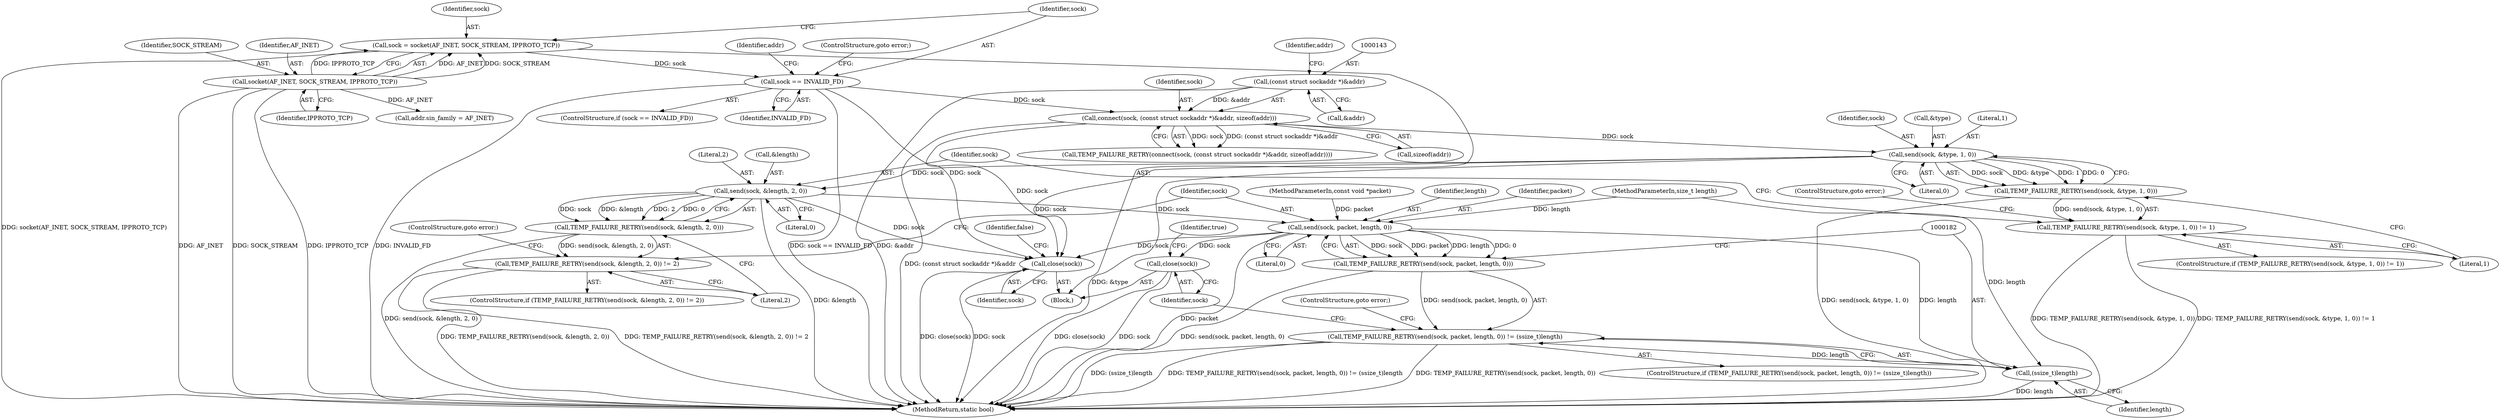 digraph "0_Android_472271b153c5dc53c28beac55480a8d8434b2d5c_69@API" {
"1000154" [label="(Call,send(sock, &type, 1, 0))"];
"1000140" [label="(Call,connect(sock, (const struct sockaddr *)&addr, sizeof(addr)))"];
"1000113" [label="(Call,sock == INVALID_FD)"];
"1000106" [label="(Call,sock = socket(AF_INET, SOCK_STREAM, IPPROTO_TCP))"];
"1000108" [label="(Call,socket(AF_INET, SOCK_STREAM, IPPROTO_TCP))"];
"1000142" [label="(Call,(const struct sockaddr *)&addr)"];
"1000153" [label="(Call,TEMP_FAILURE_RETRY(send(sock, &type, 1, 0)))"];
"1000152" [label="(Call,TEMP_FAILURE_RETRY(send(sock, &type, 1, 0)) != 1)"];
"1000165" [label="(Call,send(sock, &length, 2, 0))"];
"1000164" [label="(Call,TEMP_FAILURE_RETRY(send(sock, &length, 2, 0)))"];
"1000163" [label="(Call,TEMP_FAILURE_RETRY(send(sock, &length, 2, 0)) != 2)"];
"1000176" [label="(Call,send(sock, packet, length, 0))"];
"1000175" [label="(Call,TEMP_FAILURE_RETRY(send(sock, packet, length, 0)))"];
"1000174" [label="(Call,TEMP_FAILURE_RETRY(send(sock, packet, length, 0)) != (ssize_t)length)"];
"1000181" [label="(Call,(ssize_t)length)"];
"1000185" [label="(Call,close(sock))"];
"1000190" [label="(Call,close(sock))"];
"1000154" [label="(Call,send(sock, &type, 1, 0))"];
"1000142" [label="(Call,(const struct sockaddr *)&addr)"];
"1000190" [label="(Call,close(sock))"];
"1000185" [label="(Call,close(sock))"];
"1000112" [label="(ControlStructure,if (sock == INVALID_FD))"];
"1000110" [label="(Identifier,SOCK_STREAM)"];
"1000175" [label="(Call,TEMP_FAILURE_RETRY(send(sock, packet, length, 0)))"];
"1000193" [label="(Identifier,false)"];
"1000176" [label="(Call,send(sock, packet, length, 0))"];
"1000163" [label="(Call,TEMP_FAILURE_RETRY(send(sock, &length, 2, 0)) != 2)"];
"1000109" [label="(Identifier,AF_INET)"];
"1000155" [label="(Identifier,sock)"];
"1000169" [label="(Literal,2)"];
"1000179" [label="(Identifier,length)"];
"1000139" [label="(Call,TEMP_FAILURE_RETRY(connect(sock, (const struct sockaddr *)&addr, sizeof(addr))))"];
"1000113" [label="(Call,sock == INVALID_FD)"];
"1000120" [label="(Identifier,addr)"];
"1000174" [label="(Call,TEMP_FAILURE_RETRY(send(sock, packet, length, 0)) != (ssize_t)length)"];
"1000108" [label="(Call,socket(AF_INET, SOCK_STREAM, IPPROTO_TCP))"];
"1000166" [label="(Identifier,sock)"];
"1000170" [label="(Literal,0)"];
"1000152" [label="(Call,TEMP_FAILURE_RETRY(send(sock, &type, 1, 0)) != 1)"];
"1000159" [label="(Literal,0)"];
"1000171" [label="(Literal,2)"];
"1000140" [label="(Call,connect(sock, (const struct sockaddr *)&addr, sizeof(addr)))"];
"1000162" [label="(ControlStructure,if (TEMP_FAILURE_RETRY(send(sock, &length, 2, 0)) != 2))"];
"1000178" [label="(Identifier,packet)"];
"1000180" [label="(Literal,0)"];
"1000181" [label="(Call,(ssize_t)length)"];
"1000161" [label="(ControlStructure,goto error;)"];
"1000151" [label="(ControlStructure,if (TEMP_FAILURE_RETRY(send(sock, &type, 1, 0)) != 1))"];
"1000186" [label="(Identifier,sock)"];
"1000177" [label="(Identifier,sock)"];
"1000104" [label="(Block,)"];
"1000153" [label="(Call,TEMP_FAILURE_RETRY(send(sock, &type, 1, 0)))"];
"1000144" [label="(Call,&addr)"];
"1000107" [label="(Identifier,sock)"];
"1000116" [label="(ControlStructure,goto error;)"];
"1000160" [label="(Literal,1)"];
"1000164" [label="(Call,TEMP_FAILURE_RETRY(send(sock, &length, 2, 0)))"];
"1000173" [label="(ControlStructure,if (TEMP_FAILURE_RETRY(send(sock, packet, length, 0)) != (ssize_t)length))"];
"1000118" [label="(Call,addr.sin_family = AF_INET)"];
"1000165" [label="(Call,send(sock, &length, 2, 0))"];
"1000115" [label="(Identifier,INVALID_FD)"];
"1000146" [label="(Call,sizeof(addr))"];
"1000141" [label="(Identifier,sock)"];
"1000156" [label="(Call,&type)"];
"1000114" [label="(Identifier,sock)"];
"1000106" [label="(Call,sock = socket(AF_INET, SOCK_STREAM, IPPROTO_TCP))"];
"1000194" [label="(MethodReturn,static bool)"];
"1000158" [label="(Literal,1)"];
"1000184" [label="(ControlStructure,goto error;)"];
"1000191" [label="(Identifier,sock)"];
"1000103" [label="(MethodParameterIn,size_t length)"];
"1000147" [label="(Identifier,addr)"];
"1000167" [label="(Call,&length)"];
"1000183" [label="(Identifier,length)"];
"1000102" [label="(MethodParameterIn,const void *packet)"];
"1000111" [label="(Identifier,IPPROTO_TCP)"];
"1000188" [label="(Identifier,true)"];
"1000172" [label="(ControlStructure,goto error;)"];
"1000154" -> "1000153"  [label="AST: "];
"1000154" -> "1000159"  [label="CFG: "];
"1000155" -> "1000154"  [label="AST: "];
"1000156" -> "1000154"  [label="AST: "];
"1000158" -> "1000154"  [label="AST: "];
"1000159" -> "1000154"  [label="AST: "];
"1000153" -> "1000154"  [label="CFG: "];
"1000154" -> "1000194"  [label="DDG: &type"];
"1000154" -> "1000153"  [label="DDG: sock"];
"1000154" -> "1000153"  [label="DDG: &type"];
"1000154" -> "1000153"  [label="DDG: 1"];
"1000154" -> "1000153"  [label="DDG: 0"];
"1000140" -> "1000154"  [label="DDG: sock"];
"1000154" -> "1000165"  [label="DDG: sock"];
"1000154" -> "1000190"  [label="DDG: sock"];
"1000140" -> "1000139"  [label="AST: "];
"1000140" -> "1000146"  [label="CFG: "];
"1000141" -> "1000140"  [label="AST: "];
"1000142" -> "1000140"  [label="AST: "];
"1000146" -> "1000140"  [label="AST: "];
"1000139" -> "1000140"  [label="CFG: "];
"1000140" -> "1000194"  [label="DDG: (const struct sockaddr *)&addr"];
"1000140" -> "1000139"  [label="DDG: sock"];
"1000140" -> "1000139"  [label="DDG: (const struct sockaddr *)&addr"];
"1000113" -> "1000140"  [label="DDG: sock"];
"1000142" -> "1000140"  [label="DDG: &addr"];
"1000140" -> "1000190"  [label="DDG: sock"];
"1000113" -> "1000112"  [label="AST: "];
"1000113" -> "1000115"  [label="CFG: "];
"1000114" -> "1000113"  [label="AST: "];
"1000115" -> "1000113"  [label="AST: "];
"1000116" -> "1000113"  [label="CFG: "];
"1000120" -> "1000113"  [label="CFG: "];
"1000113" -> "1000194"  [label="DDG: INVALID_FD"];
"1000113" -> "1000194"  [label="DDG: sock == INVALID_FD"];
"1000106" -> "1000113"  [label="DDG: sock"];
"1000113" -> "1000190"  [label="DDG: sock"];
"1000106" -> "1000104"  [label="AST: "];
"1000106" -> "1000108"  [label="CFG: "];
"1000107" -> "1000106"  [label="AST: "];
"1000108" -> "1000106"  [label="AST: "];
"1000114" -> "1000106"  [label="CFG: "];
"1000106" -> "1000194"  [label="DDG: socket(AF_INET, SOCK_STREAM, IPPROTO_TCP)"];
"1000108" -> "1000106"  [label="DDG: AF_INET"];
"1000108" -> "1000106"  [label="DDG: SOCK_STREAM"];
"1000108" -> "1000106"  [label="DDG: IPPROTO_TCP"];
"1000108" -> "1000111"  [label="CFG: "];
"1000109" -> "1000108"  [label="AST: "];
"1000110" -> "1000108"  [label="AST: "];
"1000111" -> "1000108"  [label="AST: "];
"1000108" -> "1000194"  [label="DDG: SOCK_STREAM"];
"1000108" -> "1000194"  [label="DDG: IPPROTO_TCP"];
"1000108" -> "1000194"  [label="DDG: AF_INET"];
"1000108" -> "1000118"  [label="DDG: AF_INET"];
"1000142" -> "1000144"  [label="CFG: "];
"1000143" -> "1000142"  [label="AST: "];
"1000144" -> "1000142"  [label="AST: "];
"1000147" -> "1000142"  [label="CFG: "];
"1000142" -> "1000194"  [label="DDG: &addr"];
"1000153" -> "1000152"  [label="AST: "];
"1000160" -> "1000153"  [label="CFG: "];
"1000153" -> "1000194"  [label="DDG: send(sock, &type, 1, 0)"];
"1000153" -> "1000152"  [label="DDG: send(sock, &type, 1, 0)"];
"1000152" -> "1000151"  [label="AST: "];
"1000152" -> "1000160"  [label="CFG: "];
"1000160" -> "1000152"  [label="AST: "];
"1000161" -> "1000152"  [label="CFG: "];
"1000166" -> "1000152"  [label="CFG: "];
"1000152" -> "1000194"  [label="DDG: TEMP_FAILURE_RETRY(send(sock, &type, 1, 0))"];
"1000152" -> "1000194"  [label="DDG: TEMP_FAILURE_RETRY(send(sock, &type, 1, 0)) != 1"];
"1000165" -> "1000164"  [label="AST: "];
"1000165" -> "1000170"  [label="CFG: "];
"1000166" -> "1000165"  [label="AST: "];
"1000167" -> "1000165"  [label="AST: "];
"1000169" -> "1000165"  [label="AST: "];
"1000170" -> "1000165"  [label="AST: "];
"1000164" -> "1000165"  [label="CFG: "];
"1000165" -> "1000194"  [label="DDG: &length"];
"1000165" -> "1000164"  [label="DDG: sock"];
"1000165" -> "1000164"  [label="DDG: &length"];
"1000165" -> "1000164"  [label="DDG: 2"];
"1000165" -> "1000164"  [label="DDG: 0"];
"1000165" -> "1000176"  [label="DDG: sock"];
"1000165" -> "1000190"  [label="DDG: sock"];
"1000164" -> "1000163"  [label="AST: "];
"1000171" -> "1000164"  [label="CFG: "];
"1000164" -> "1000194"  [label="DDG: send(sock, &length, 2, 0)"];
"1000164" -> "1000163"  [label="DDG: send(sock, &length, 2, 0)"];
"1000163" -> "1000162"  [label="AST: "];
"1000163" -> "1000171"  [label="CFG: "];
"1000171" -> "1000163"  [label="AST: "];
"1000172" -> "1000163"  [label="CFG: "];
"1000177" -> "1000163"  [label="CFG: "];
"1000163" -> "1000194"  [label="DDG: TEMP_FAILURE_RETRY(send(sock, &length, 2, 0))"];
"1000163" -> "1000194"  [label="DDG: TEMP_FAILURE_RETRY(send(sock, &length, 2, 0)) != 2"];
"1000176" -> "1000175"  [label="AST: "];
"1000176" -> "1000180"  [label="CFG: "];
"1000177" -> "1000176"  [label="AST: "];
"1000178" -> "1000176"  [label="AST: "];
"1000179" -> "1000176"  [label="AST: "];
"1000180" -> "1000176"  [label="AST: "];
"1000175" -> "1000176"  [label="CFG: "];
"1000176" -> "1000194"  [label="DDG: packet"];
"1000176" -> "1000175"  [label="DDG: sock"];
"1000176" -> "1000175"  [label="DDG: packet"];
"1000176" -> "1000175"  [label="DDG: length"];
"1000176" -> "1000175"  [label="DDG: 0"];
"1000102" -> "1000176"  [label="DDG: packet"];
"1000103" -> "1000176"  [label="DDG: length"];
"1000176" -> "1000181"  [label="DDG: length"];
"1000176" -> "1000185"  [label="DDG: sock"];
"1000176" -> "1000190"  [label="DDG: sock"];
"1000175" -> "1000174"  [label="AST: "];
"1000182" -> "1000175"  [label="CFG: "];
"1000175" -> "1000194"  [label="DDG: send(sock, packet, length, 0)"];
"1000175" -> "1000174"  [label="DDG: send(sock, packet, length, 0)"];
"1000174" -> "1000173"  [label="AST: "];
"1000174" -> "1000181"  [label="CFG: "];
"1000181" -> "1000174"  [label="AST: "];
"1000184" -> "1000174"  [label="CFG: "];
"1000186" -> "1000174"  [label="CFG: "];
"1000174" -> "1000194"  [label="DDG: (ssize_t)length"];
"1000174" -> "1000194"  [label="DDG: TEMP_FAILURE_RETRY(send(sock, packet, length, 0)) != (ssize_t)length"];
"1000174" -> "1000194"  [label="DDG: TEMP_FAILURE_RETRY(send(sock, packet, length, 0))"];
"1000181" -> "1000174"  [label="DDG: length"];
"1000181" -> "1000183"  [label="CFG: "];
"1000182" -> "1000181"  [label="AST: "];
"1000183" -> "1000181"  [label="AST: "];
"1000181" -> "1000194"  [label="DDG: length"];
"1000103" -> "1000181"  [label="DDG: length"];
"1000185" -> "1000104"  [label="AST: "];
"1000185" -> "1000186"  [label="CFG: "];
"1000186" -> "1000185"  [label="AST: "];
"1000188" -> "1000185"  [label="CFG: "];
"1000185" -> "1000194"  [label="DDG: close(sock)"];
"1000185" -> "1000194"  [label="DDG: sock"];
"1000190" -> "1000104"  [label="AST: "];
"1000190" -> "1000191"  [label="CFG: "];
"1000191" -> "1000190"  [label="AST: "];
"1000193" -> "1000190"  [label="CFG: "];
"1000190" -> "1000194"  [label="DDG: close(sock)"];
"1000190" -> "1000194"  [label="DDG: sock"];
}
